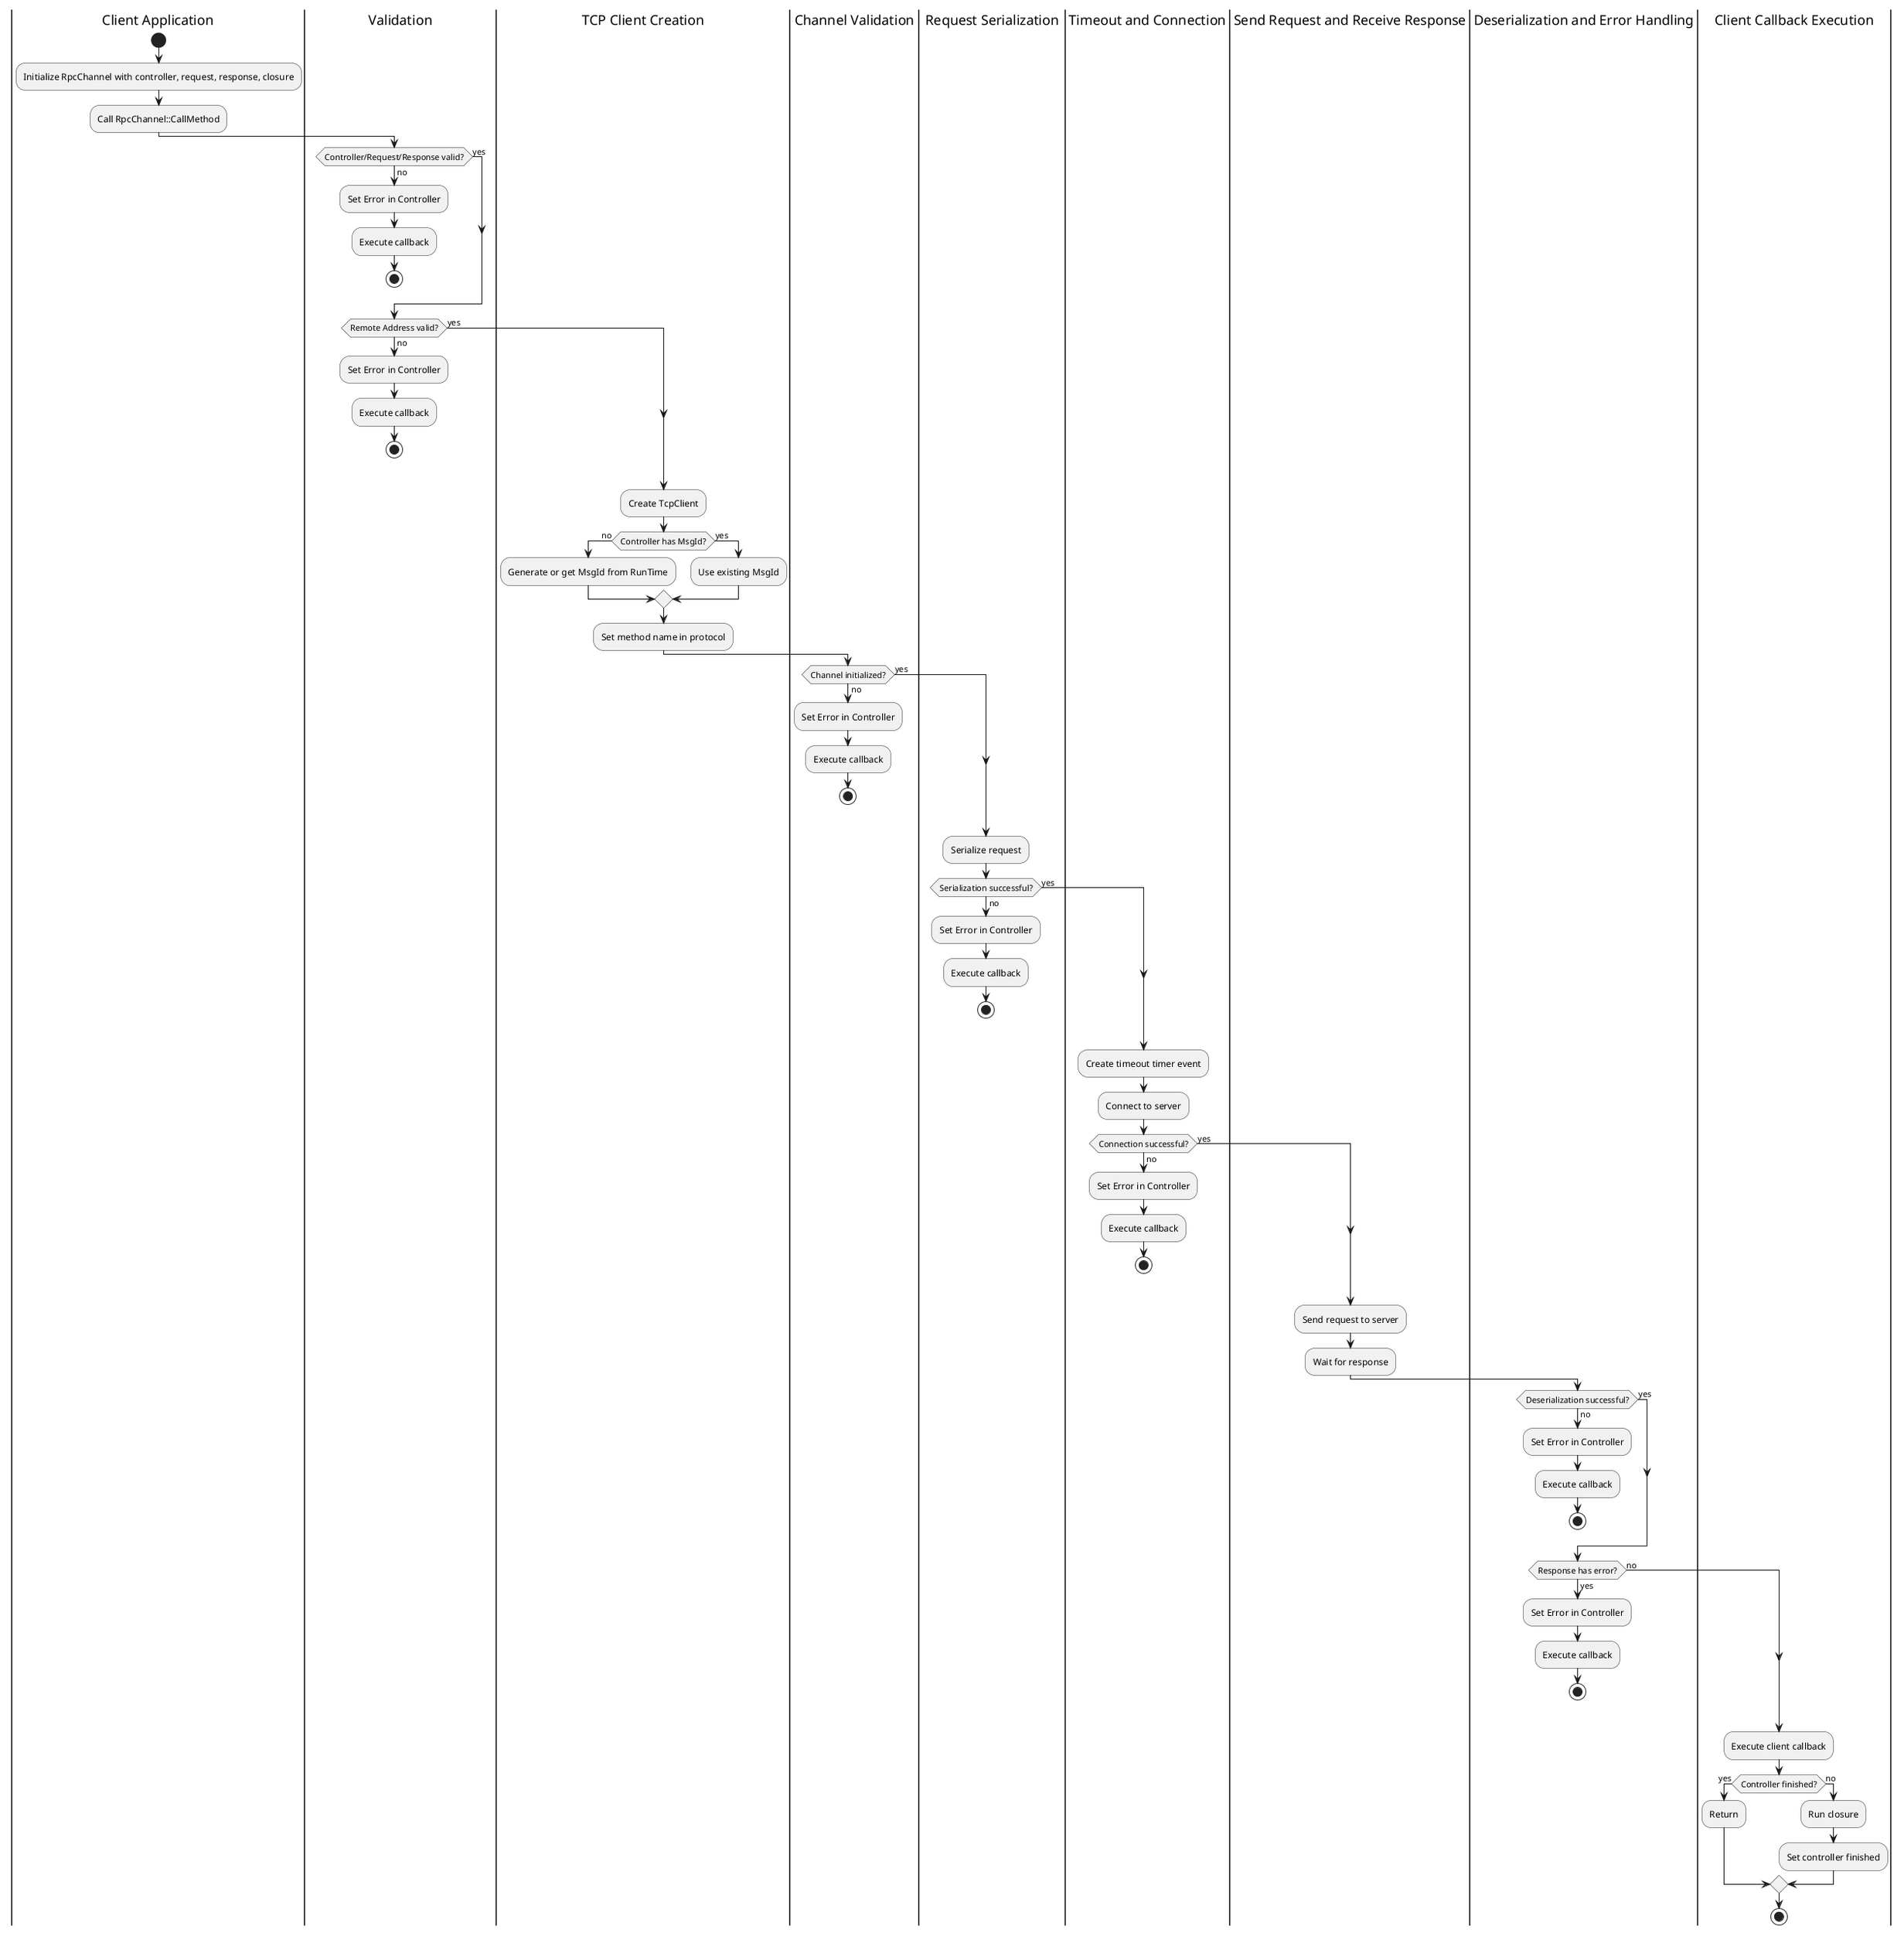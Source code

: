 @startuml RPC_Channel_Activity_Diagram

|Client Application|
start
:Initialize RpcChannel with controller, request, response, closure;
:Call RpcChannel::CallMethod;

|Validation|
if (Controller/Request/Response valid?) then (no)
  :Set Error in Controller;
  :Execute callback;
  stop
else (yes)
endif

if (Remote Address valid?) then (no)
  :Set Error in Controller;
  :Execute callback;
  stop
else (yes)
endif

|TCP Client Creation|
:Create TcpClient;

if (Controller has MsgId?) then (no)
  :Generate or get MsgId from RunTime;
else (yes)
  :Use existing MsgId;
endif

:Set method name in protocol;

|Channel Validation|
if (Channel initialized?) then (no)
  :Set Error in Controller;
  :Execute callback;
  stop
else (yes)
endif

|Request Serialization|
:Serialize request;

if (Serialization successful?) then (no)
  :Set Error in Controller;
  :Execute callback;
  stop
else (yes)
endif

|Timeout and Connection|
:Create timeout timer event;
:Connect to server;

if (Connection successful?) then (no)
  :Set Error in Controller;
  :Execute callback;
  stop
else (yes)
endif

|Send Request and Receive Response|
:Send request to server;
:Wait for response;

|Deserialization and Error Handling|
if (Deserialization successful?) then (no)
  :Set Error in Controller;
  :Execute callback;
  stop
else (yes)
endif

if (Response has error?) then (yes)
  :Set Error in Controller;
  :Execute callback;
  stop
else (no)
endif

|Client Callback Execution|
:Execute client callback;

if (Controller finished?) then (yes)
  :Return;
else (no)
  :Run closure;
  :Set controller finished;
endif

stop

@enduml
